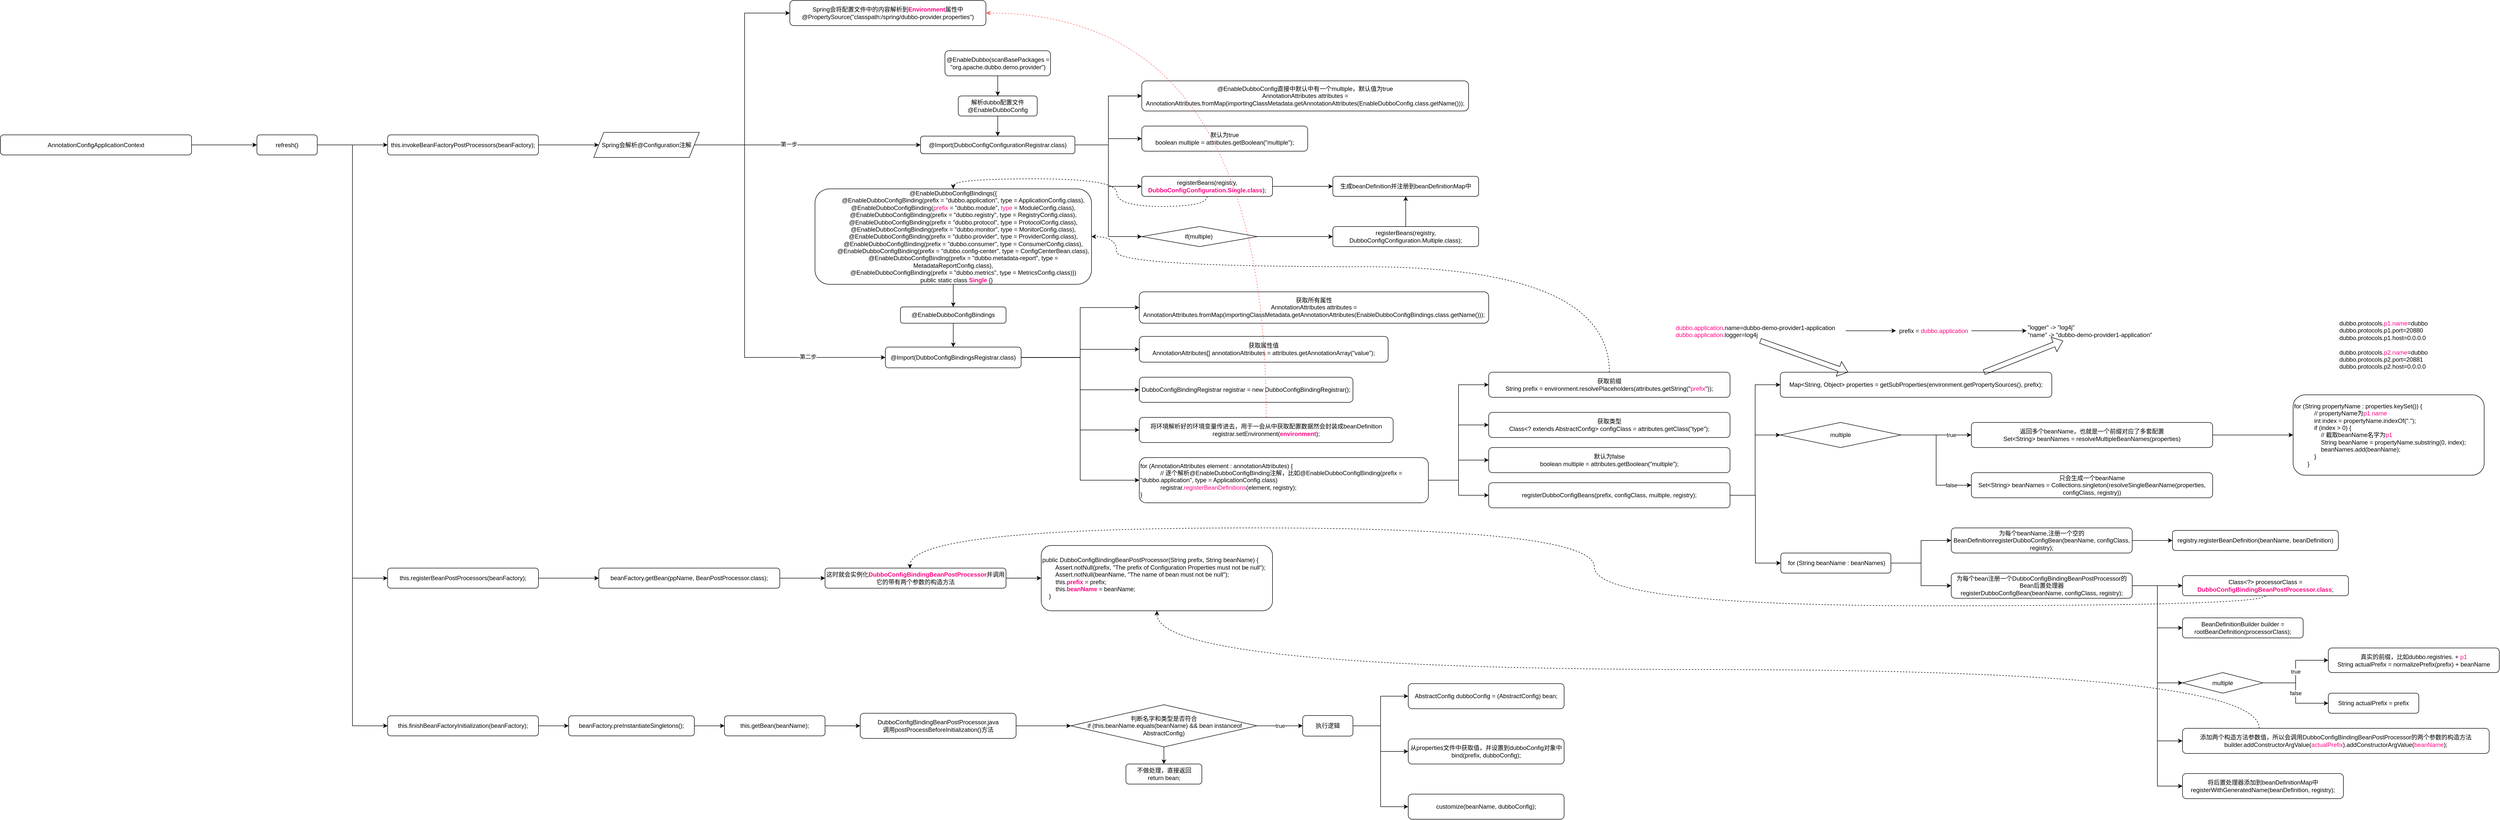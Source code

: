 <mxfile version="16.1.2" type="github">
  <diagram id="-ZOAbeim4-3QaTn0iV8p" name="第 1 页">
    <mxGraphModel dx="3327" dy="2156" grid="1" gridSize="10" guides="1" tooltips="1" connect="1" arrows="1" fold="1" page="1" pageScale="1" pageWidth="827" pageHeight="1169" math="0" shadow="0">
      <root>
        <mxCell id="0" />
        <mxCell id="1" parent="0" />
        <mxCell id="MlA-OAKGZCwKXPXbJSl6-5" style="edgeStyle=orthogonalEdgeStyle;rounded=0;orthogonalLoop=1;jettySize=auto;html=1;exitX=0.5;exitY=1;exitDx=0;exitDy=0;entryX=0.5;entryY=0;entryDx=0;entryDy=0;" edge="1" parent="1" source="MlA-OAKGZCwKXPXbJSl6-23" target="MlA-OAKGZCwKXPXbJSl6-26">
          <mxGeometry relative="1" as="geometry">
            <mxPoint x="500" y="230" as="sourcePoint" />
            <mxPoint x="620" y="225" as="targetPoint" />
          </mxGeometry>
        </mxCell>
        <mxCell id="MlA-OAKGZCwKXPXbJSl6-9" style="edgeStyle=orthogonalEdgeStyle;rounded=0;orthogonalLoop=1;jettySize=auto;html=1;exitX=1;exitY=0.5;exitDx=0;exitDy=0;entryX=0;entryY=0.5;entryDx=0;entryDy=0;" edge="1" parent="1" source="MlA-OAKGZCwKXPXbJSl6-28" target="MlA-OAKGZCwKXPXbJSl6-8">
          <mxGeometry relative="1" as="geometry">
            <mxPoint x="777" y="225" as="sourcePoint" />
          </mxGeometry>
        </mxCell>
        <mxCell id="MlA-OAKGZCwKXPXbJSl6-11" style="edgeStyle=orthogonalEdgeStyle;rounded=0;orthogonalLoop=1;jettySize=auto;html=1;exitX=1;exitY=0.5;exitDx=0;exitDy=0;" edge="1" parent="1" source="MlA-OAKGZCwKXPXbJSl6-28" target="MlA-OAKGZCwKXPXbJSl6-10">
          <mxGeometry relative="1" as="geometry">
            <mxPoint x="777" y="225" as="sourcePoint" />
          </mxGeometry>
        </mxCell>
        <mxCell id="MlA-OAKGZCwKXPXbJSl6-13" style="edgeStyle=orthogonalEdgeStyle;rounded=0;orthogonalLoop=1;jettySize=auto;html=1;exitX=1;exitY=0.5;exitDx=0;exitDy=0;entryX=0;entryY=0.5;entryDx=0;entryDy=0;" edge="1" parent="1" source="MlA-OAKGZCwKXPXbJSl6-28" target="MlA-OAKGZCwKXPXbJSl6-12">
          <mxGeometry relative="1" as="geometry">
            <mxPoint x="777" y="225" as="sourcePoint" />
          </mxGeometry>
        </mxCell>
        <mxCell id="MlA-OAKGZCwKXPXbJSl6-17" style="edgeStyle=orthogonalEdgeStyle;rounded=0;orthogonalLoop=1;jettySize=auto;html=1;exitX=1;exitY=0.5;exitDx=0;exitDy=0;entryX=0;entryY=0.5;entryDx=0;entryDy=0;" edge="1" parent="1" source="MlA-OAKGZCwKXPXbJSl6-28" target="MlA-OAKGZCwKXPXbJSl6-16">
          <mxGeometry relative="1" as="geometry">
            <mxPoint x="777" y="225" as="sourcePoint" />
          </mxGeometry>
        </mxCell>
        <mxCell id="MlA-OAKGZCwKXPXbJSl6-7" value="Spring会将配置文件中的内容解析到&lt;b&gt;&lt;font color=&quot;#ff0080&quot;&gt;Environment&lt;/font&gt;&lt;/b&gt;属性中&lt;br&gt;@PropertySource(&quot;classpath:/spring/dubbo-provider.properties&quot;)" style="rounded=1;whiteSpace=wrap;html=1;" vertex="1" parent="1">
          <mxGeometry x="200" y="-60" width="390" height="50" as="geometry" />
        </mxCell>
        <mxCell id="MlA-OAKGZCwKXPXbJSl6-8" value="&lt;div&gt;&lt;/div&gt;@EnableDubboConfig直接中默认中有一个multiple，默认值为true&lt;div&gt;AnnotationAttributes attributes = AnnotationAttributes.fromMap(&lt;span&gt;importingClassMetadata.getAnnotationAttributes(EnableDubboConfig.class.getName()));&lt;/span&gt;&lt;/div&gt;" style="rounded=1;whiteSpace=wrap;html=1;" vertex="1" parent="1">
          <mxGeometry x="900" y="100" width="650" height="60" as="geometry" />
        </mxCell>
        <mxCell id="MlA-OAKGZCwKXPXbJSl6-10" value="默认为true&lt;br&gt;boolean multiple = attributes.getBoolean(&quot;multiple&quot;);" style="rounded=1;whiteSpace=wrap;html=1;" vertex="1" parent="1">
          <mxGeometry x="900" y="190" width="330" height="50" as="geometry" />
        </mxCell>
        <mxCell id="MlA-OAKGZCwKXPXbJSl6-15" style="edgeStyle=orthogonalEdgeStyle;rounded=0;orthogonalLoop=1;jettySize=auto;html=1;exitX=1;exitY=0.5;exitDx=0;exitDy=0;" edge="1" parent="1" source="MlA-OAKGZCwKXPXbJSl6-12" target="MlA-OAKGZCwKXPXbJSl6-14">
          <mxGeometry relative="1" as="geometry" />
        </mxCell>
        <mxCell id="MlA-OAKGZCwKXPXbJSl6-32" style="edgeStyle=orthogonalEdgeStyle;rounded=0;orthogonalLoop=1;jettySize=auto;html=1;exitX=0.5;exitY=1;exitDx=0;exitDy=0;entryX=0.5;entryY=0;entryDx=0;entryDy=0;fontColor=#FF0080;dashed=1;curved=1;" edge="1" parent="1" source="MlA-OAKGZCwKXPXbJSl6-12" target="MlA-OAKGZCwKXPXbJSl6-31">
          <mxGeometry relative="1" as="geometry" />
        </mxCell>
        <mxCell id="MlA-OAKGZCwKXPXbJSl6-12" value="registerBeans(registry, &lt;font color=&quot;#ff0080&quot;&gt;&lt;b&gt;DubboConfigConfiguration.Single.class&lt;/b&gt;&lt;/font&gt;);" style="rounded=1;whiteSpace=wrap;html=1;" vertex="1" parent="1">
          <mxGeometry x="900" y="290" width="260" height="40" as="geometry" />
        </mxCell>
        <mxCell id="MlA-OAKGZCwKXPXbJSl6-14" value="生成beanDefinition并注册到beanDefinitionMap中" style="rounded=1;whiteSpace=wrap;html=1;" vertex="1" parent="1">
          <mxGeometry x="1280" y="290" width="290" height="40" as="geometry" />
        </mxCell>
        <mxCell id="MlA-OAKGZCwKXPXbJSl6-19" style="edgeStyle=orthogonalEdgeStyle;rounded=0;orthogonalLoop=1;jettySize=auto;html=1;exitX=1;exitY=0.5;exitDx=0;exitDy=0;" edge="1" parent="1" source="MlA-OAKGZCwKXPXbJSl6-16" target="MlA-OAKGZCwKXPXbJSl6-18">
          <mxGeometry relative="1" as="geometry" />
        </mxCell>
        <mxCell id="MlA-OAKGZCwKXPXbJSl6-16" value="&lt;span&gt;if(multiple)&amp;nbsp;&lt;/span&gt;" style="rhombus;whiteSpace=wrap;html=1;" vertex="1" parent="1">
          <mxGeometry x="900" y="390" width="230" height="40" as="geometry" />
        </mxCell>
        <mxCell id="MlA-OAKGZCwKXPXbJSl6-20" style="edgeStyle=orthogonalEdgeStyle;rounded=0;orthogonalLoop=1;jettySize=auto;html=1;exitX=0.5;exitY=0;exitDx=0;exitDy=0;entryX=0.5;entryY=1;entryDx=0;entryDy=0;" edge="1" parent="1" source="MlA-OAKGZCwKXPXbJSl6-18" target="MlA-OAKGZCwKXPXbJSl6-14">
          <mxGeometry relative="1" as="geometry" />
        </mxCell>
        <mxCell id="MlA-OAKGZCwKXPXbJSl6-18" value="registerBeans(registry, DubboConfigConfiguration.Multiple.class);" style="rounded=1;whiteSpace=wrap;html=1;" vertex="1" parent="1">
          <mxGeometry x="1280" y="390" width="290" height="40" as="geometry" />
        </mxCell>
        <mxCell id="MlA-OAKGZCwKXPXbJSl6-25" style="edgeStyle=orthogonalEdgeStyle;rounded=0;orthogonalLoop=1;jettySize=auto;html=1;exitX=1;exitY=0.5;exitDx=0;exitDy=0;" edge="1" parent="1" source="MlA-OAKGZCwKXPXbJSl6-22" target="MlA-OAKGZCwKXPXbJSl6-28">
          <mxGeometry relative="1" as="geometry">
            <mxPoint x="770" y="130" as="targetPoint" />
          </mxGeometry>
        </mxCell>
        <mxCell id="MlA-OAKGZCwKXPXbJSl6-38" value="第一步" style="edgeLabel;html=1;align=center;verticalAlign=middle;resizable=0;points=[];fontColor=#000000;" vertex="1" connectable="0" parent="MlA-OAKGZCwKXPXbJSl6-25">
          <mxGeometry x="-0.165" y="3" relative="1" as="geometry">
            <mxPoint y="1" as="offset" />
          </mxGeometry>
        </mxCell>
        <mxCell id="MlA-OAKGZCwKXPXbJSl6-39" style="edgeStyle=orthogonalEdgeStyle;rounded=0;orthogonalLoop=1;jettySize=auto;html=1;exitX=1;exitY=0.5;exitDx=0;exitDy=0;fontColor=#000000;entryX=0;entryY=0.5;entryDx=0;entryDy=0;" edge="1" parent="1" source="MlA-OAKGZCwKXPXbJSl6-22" target="MlA-OAKGZCwKXPXbJSl6-36">
          <mxGeometry relative="1" as="geometry">
            <Array as="points">
              <mxPoint x="110" y="228" />
              <mxPoint x="110" y="651" />
            </Array>
          </mxGeometry>
        </mxCell>
        <mxCell id="MlA-OAKGZCwKXPXbJSl6-40" value="第二步" style="edgeLabel;html=1;align=center;verticalAlign=middle;resizable=0;points=[];fontColor=#000000;" vertex="1" connectable="0" parent="MlA-OAKGZCwKXPXbJSl6-39">
          <mxGeometry x="0.834" y="2" relative="1" as="geometry">
            <mxPoint x="-88" as="offset" />
          </mxGeometry>
        </mxCell>
        <mxCell id="MlA-OAKGZCwKXPXbJSl6-113" style="edgeStyle=orthogonalEdgeStyle;rounded=0;orthogonalLoop=1;jettySize=auto;html=1;exitX=1;exitY=0.5;exitDx=0;exitDy=0;entryX=0;entryY=0.5;entryDx=0;entryDy=0;fontColor=#000000;" edge="1" parent="1" source="MlA-OAKGZCwKXPXbJSl6-22" target="MlA-OAKGZCwKXPXbJSl6-7">
          <mxGeometry relative="1" as="geometry" />
        </mxCell>
        <mxCell id="MlA-OAKGZCwKXPXbJSl6-22" value="Spring会解析@Configuration注解" style="shape=parallelogram;perimeter=parallelogramPerimeter;whiteSpace=wrap;html=1;fixedSize=1;" vertex="1" parent="1">
          <mxGeometry x="-190" y="202.5" width="210" height="50" as="geometry" />
        </mxCell>
        <mxCell id="MlA-OAKGZCwKXPXbJSl6-23" value="@EnableDubbo(scanBasePackages = &quot;org.apache.dubbo.demo.provider&quot;)" style="rounded=1;whiteSpace=wrap;html=1;" vertex="1" parent="1">
          <mxGeometry x="508.5" y="40" width="210" height="50" as="geometry" />
        </mxCell>
        <mxCell id="MlA-OAKGZCwKXPXbJSl6-24" style="edgeStyle=orthogonalEdgeStyle;rounded=0;orthogonalLoop=1;jettySize=auto;html=1;exitX=0.5;exitY=1;exitDx=0;exitDy=0;" edge="1" parent="1" source="MlA-OAKGZCwKXPXbJSl6-22" target="MlA-OAKGZCwKXPXbJSl6-22">
          <mxGeometry relative="1" as="geometry" />
        </mxCell>
        <mxCell id="MlA-OAKGZCwKXPXbJSl6-29" style="edgeStyle=orthogonalEdgeStyle;rounded=0;orthogonalLoop=1;jettySize=auto;html=1;exitX=0.5;exitY=1;exitDx=0;exitDy=0;entryX=0.5;entryY=0;entryDx=0;entryDy=0;" edge="1" parent="1" source="MlA-OAKGZCwKXPXbJSl6-26" target="MlA-OAKGZCwKXPXbJSl6-28">
          <mxGeometry relative="1" as="geometry" />
        </mxCell>
        <mxCell id="MlA-OAKGZCwKXPXbJSl6-26" value="解析dubbo配置文件&lt;br&gt;@EnableDubboConfig" style="rounded=1;whiteSpace=wrap;html=1;" vertex="1" parent="1">
          <mxGeometry x="535" y="130" width="157" height="40" as="geometry" />
        </mxCell>
        <mxCell id="MlA-OAKGZCwKXPXbJSl6-28" value="@Import(DubboConfigConfigurationRegistrar.class)" style="rounded=1;whiteSpace=wrap;html=1;" vertex="1" parent="1">
          <mxGeometry x="460" y="210" width="307" height="35" as="geometry" />
        </mxCell>
        <mxCell id="MlA-OAKGZCwKXPXbJSl6-35" style="edgeStyle=orthogonalEdgeStyle;rounded=0;orthogonalLoop=1;jettySize=auto;html=1;exitX=0.5;exitY=1;exitDx=0;exitDy=0;entryX=0.5;entryY=0;entryDx=0;entryDy=0;fontColor=#FF0080;" edge="1" parent="1" source="MlA-OAKGZCwKXPXbJSl6-31" target="MlA-OAKGZCwKXPXbJSl6-34">
          <mxGeometry relative="1" as="geometry" />
        </mxCell>
        <mxCell id="MlA-OAKGZCwKXPXbJSl6-31" value="&lt;div&gt;@EnableDubboConfigBindings({&lt;/div&gt;&lt;div&gt;&amp;nbsp; &amp;nbsp; &amp;nbsp; &amp;nbsp; &amp;nbsp; &amp;nbsp; @EnableDubboConfigBinding(prefix = &quot;dubbo.application&quot;, type = ApplicationConfig.class),&lt;/div&gt;&lt;div&gt;&amp;nbsp; &amp;nbsp; &amp;nbsp; &amp;nbsp; &amp;nbsp; &amp;nbsp; @EnableDubboConfigBinding(&lt;font color=&quot;#ff0080&quot;&gt;prefix &lt;/font&gt;= &quot;dubbo.module&quot;, &lt;font color=&quot;#ff0080&quot;&gt;type&lt;/font&gt; = ModuleConfig.class),&lt;/div&gt;&lt;div&gt;&amp;nbsp; &amp;nbsp; &amp;nbsp; &amp;nbsp; &amp;nbsp; &amp;nbsp; @EnableDubboConfigBinding(prefix = &quot;dubbo.registry&quot;, type = RegistryConfig.class),&lt;/div&gt;&lt;div&gt;&amp;nbsp; &amp;nbsp; &amp;nbsp; &amp;nbsp; &amp;nbsp; &amp;nbsp; @EnableDubboConfigBinding(prefix = &quot;dubbo.protocol&quot;, type = ProtocolConfig.class),&lt;/div&gt;&lt;div&gt;&amp;nbsp; &amp;nbsp; &amp;nbsp; &amp;nbsp; &amp;nbsp; &amp;nbsp; @EnableDubboConfigBinding(prefix = &quot;dubbo.monitor&quot;, type = MonitorConfig.class),&lt;/div&gt;&lt;div&gt;&amp;nbsp; &amp;nbsp; &amp;nbsp; &amp;nbsp; &amp;nbsp; &amp;nbsp; @EnableDubboConfigBinding(prefix = &quot;dubbo.provider&quot;, type = ProviderConfig.class),&lt;/div&gt;&lt;div&gt;&amp;nbsp; &amp;nbsp; &amp;nbsp; &amp;nbsp; &amp;nbsp; &amp;nbsp; @EnableDubboConfigBinding(prefix = &quot;dubbo.consumer&quot;, type = ConsumerConfig.class),&lt;/div&gt;&lt;div&gt;&amp;nbsp; &amp;nbsp; &amp;nbsp; &amp;nbsp; &amp;nbsp; &amp;nbsp; @EnableDubboConfigBinding(prefix = &quot;dubbo.config-center&quot;, type = ConfigCenterBean.class),&lt;/div&gt;&lt;div&gt;&amp;nbsp; &amp;nbsp; &amp;nbsp; &amp;nbsp; &amp;nbsp; &amp;nbsp; @EnableDubboConfigBinding(prefix = &quot;dubbo.metadata-report&quot;, type = MetadataReportConfig.class),&lt;/div&gt;&lt;div&gt;&amp;nbsp; &amp;nbsp; &amp;nbsp; &amp;nbsp; &amp;nbsp; &amp;nbsp; @EnableDubboConfigBinding(prefix = &quot;dubbo.metrics&quot;, type = MetricsConfig.class)&lt;span&gt;})&lt;/span&gt;&lt;/div&gt;&lt;div&gt;&amp;nbsp; &amp;nbsp; public static class &lt;font color=&quot;#ff0080&quot;&gt;&lt;b&gt;Single &lt;/b&gt;&lt;/font&gt;{&lt;span&gt;}&lt;/span&gt;&lt;/div&gt;" style="rounded=1;whiteSpace=wrap;html=1;" vertex="1" parent="1">
          <mxGeometry x="250" y="315" width="550" height="190" as="geometry" />
        </mxCell>
        <mxCell id="MlA-OAKGZCwKXPXbJSl6-37" style="edgeStyle=orthogonalEdgeStyle;rounded=0;orthogonalLoop=1;jettySize=auto;html=1;exitX=0.5;exitY=1;exitDx=0;exitDy=0;entryX=0.5;entryY=0;entryDx=0;entryDy=0;fontColor=#FF0080;" edge="1" parent="1" source="MlA-OAKGZCwKXPXbJSl6-34" target="MlA-OAKGZCwKXPXbJSl6-36">
          <mxGeometry relative="1" as="geometry" />
        </mxCell>
        <mxCell id="MlA-OAKGZCwKXPXbJSl6-34" value="@EnableDubboConfigBindings" style="rounded=1;whiteSpace=wrap;html=1;" vertex="1" parent="1">
          <mxGeometry x="420" y="550" width="210" height="32.5" as="geometry" />
        </mxCell>
        <mxCell id="MlA-OAKGZCwKXPXbJSl6-42" style="edgeStyle=orthogonalEdgeStyle;rounded=0;orthogonalLoop=1;jettySize=auto;html=1;exitX=1;exitY=0.5;exitDx=0;exitDy=0;entryX=0;entryY=0.5;entryDx=0;entryDy=0;fontColor=#000000;" edge="1" parent="1" source="MlA-OAKGZCwKXPXbJSl6-36" target="MlA-OAKGZCwKXPXbJSl6-41">
          <mxGeometry relative="1" as="geometry" />
        </mxCell>
        <mxCell id="MlA-OAKGZCwKXPXbJSl6-44" style="edgeStyle=orthogonalEdgeStyle;rounded=0;orthogonalLoop=1;jettySize=auto;html=1;exitX=1;exitY=0.5;exitDx=0;exitDy=0;fontColor=#000000;" edge="1" parent="1" source="MlA-OAKGZCwKXPXbJSl6-36" target="MlA-OAKGZCwKXPXbJSl6-43">
          <mxGeometry relative="1" as="geometry" />
        </mxCell>
        <mxCell id="MlA-OAKGZCwKXPXbJSl6-47" style="edgeStyle=orthogonalEdgeStyle;rounded=0;orthogonalLoop=1;jettySize=auto;html=1;exitX=1;exitY=0.5;exitDx=0;exitDy=0;entryX=0;entryY=0.5;entryDx=0;entryDy=0;fontColor=#000000;" edge="1" parent="1" source="MlA-OAKGZCwKXPXbJSl6-36" target="MlA-OAKGZCwKXPXbJSl6-45">
          <mxGeometry relative="1" as="geometry" />
        </mxCell>
        <mxCell id="MlA-OAKGZCwKXPXbJSl6-48" style="edgeStyle=orthogonalEdgeStyle;rounded=0;orthogonalLoop=1;jettySize=auto;html=1;exitX=1;exitY=0.5;exitDx=0;exitDy=0;entryX=0;entryY=0.5;entryDx=0;entryDy=0;fontColor=#000000;" edge="1" parent="1" source="MlA-OAKGZCwKXPXbJSl6-36" target="MlA-OAKGZCwKXPXbJSl6-46">
          <mxGeometry relative="1" as="geometry" />
        </mxCell>
        <mxCell id="MlA-OAKGZCwKXPXbJSl6-115" style="edgeStyle=orthogonalEdgeStyle;rounded=0;orthogonalLoop=1;jettySize=auto;html=1;exitX=1;exitY=0.5;exitDx=0;exitDy=0;entryX=0;entryY=0.5;entryDx=0;entryDy=0;fontColor=#FF0080;" edge="1" parent="1" source="MlA-OAKGZCwKXPXbJSl6-36" target="MlA-OAKGZCwKXPXbJSl6-49">
          <mxGeometry relative="1" as="geometry" />
        </mxCell>
        <mxCell id="MlA-OAKGZCwKXPXbJSl6-36" value="@Import(DubboConfigBindingsRegistrar.class)" style="rounded=1;whiteSpace=wrap;html=1;" vertex="1" parent="1">
          <mxGeometry x="390" y="630" width="270" height="41.25" as="geometry" />
        </mxCell>
        <mxCell id="MlA-OAKGZCwKXPXbJSl6-41" value="&lt;div&gt;获取所有属性&lt;/div&gt;&lt;div&gt;AnnotationAttributes attributes = AnnotationAttributes.fromMap(&lt;span&gt;importingClassMetadata.getAnnotationAttributes(EnableDubboConfigBindings.class.getName()));&lt;/span&gt;&lt;/div&gt;" style="rounded=1;whiteSpace=wrap;html=1;" vertex="1" parent="1">
          <mxGeometry x="895" y="520" width="695" height="62.5" as="geometry" />
        </mxCell>
        <mxCell id="MlA-OAKGZCwKXPXbJSl6-43" value="获取属性值&lt;br&gt;AnnotationAttributes[] annotationAttributes = attributes.getAnnotationArray(&quot;value&quot;);" style="rounded=1;whiteSpace=wrap;html=1;" vertex="1" parent="1">
          <mxGeometry x="895" y="608.75" width="495" height="51.25" as="geometry" />
        </mxCell>
        <mxCell id="MlA-OAKGZCwKXPXbJSl6-45" value="DubboConfigBindingRegistrar registrar = new DubboConfigBindingRegistrar();" style="rounded=1;whiteSpace=wrap;html=1;" vertex="1" parent="1">
          <mxGeometry x="895" y="690" width="425" height="50" as="geometry" />
        </mxCell>
        <mxCell id="MlA-OAKGZCwKXPXbJSl6-116" style="edgeStyle=orthogonalEdgeStyle;rounded=0;orthogonalLoop=1;jettySize=auto;html=1;exitX=0.5;exitY=0;exitDx=0;exitDy=0;entryX=1;entryY=0.5;entryDx=0;entryDy=0;fontColor=#FF0080;curved=1;dashed=1;strokeColor=#FF6666;" edge="1" parent="1" source="MlA-OAKGZCwKXPXbJSl6-46" target="MlA-OAKGZCwKXPXbJSl6-7">
          <mxGeometry relative="1" as="geometry" />
        </mxCell>
        <mxCell id="MlA-OAKGZCwKXPXbJSl6-46" value="将环境解析好的环境变量传进去，用于一会从中获取配置数据然会封装成beanDefinition&lt;br&gt;registrar.setEnvironment(&lt;font color=&quot;#ff0080&quot;&gt;&lt;b&gt;environment&lt;/b&gt;&lt;/font&gt;);" style="rounded=1;whiteSpace=wrap;html=1;" vertex="1" parent="1">
          <mxGeometry x="895" y="770" width="505" height="50" as="geometry" />
        </mxCell>
        <mxCell id="MlA-OAKGZCwKXPXbJSl6-51" style="edgeStyle=orthogonalEdgeStyle;rounded=0;orthogonalLoop=1;jettySize=auto;html=1;exitX=1;exitY=0.5;exitDx=0;exitDy=0;entryX=0;entryY=0.5;entryDx=0;entryDy=0;fontColor=#FF0080;" edge="1" parent="1" source="MlA-OAKGZCwKXPXbJSl6-49" target="MlA-OAKGZCwKXPXbJSl6-50">
          <mxGeometry relative="1" as="geometry" />
        </mxCell>
        <mxCell id="MlA-OAKGZCwKXPXbJSl6-56" style="edgeStyle=orthogonalEdgeStyle;rounded=0;orthogonalLoop=1;jettySize=auto;html=1;exitX=1;exitY=0.5;exitDx=0;exitDy=0;fontColor=#FF0080;entryX=0;entryY=0.5;entryDx=0;entryDy=0;" edge="1" parent="1" source="MlA-OAKGZCwKXPXbJSl6-49" target="MlA-OAKGZCwKXPXbJSl6-53">
          <mxGeometry relative="1" as="geometry" />
        </mxCell>
        <mxCell id="MlA-OAKGZCwKXPXbJSl6-57" style="edgeStyle=orthogonalEdgeStyle;rounded=0;orthogonalLoop=1;jettySize=auto;html=1;exitX=1;exitY=0.5;exitDx=0;exitDy=0;fontColor=#FF0080;" edge="1" parent="1" source="MlA-OAKGZCwKXPXbJSl6-49" target="MlA-OAKGZCwKXPXbJSl6-54">
          <mxGeometry relative="1" as="geometry" />
        </mxCell>
        <mxCell id="MlA-OAKGZCwKXPXbJSl6-58" style="edgeStyle=orthogonalEdgeStyle;rounded=0;orthogonalLoop=1;jettySize=auto;html=1;exitX=1;exitY=0.5;exitDx=0;exitDy=0;entryX=0;entryY=0.5;entryDx=0;entryDy=0;fontColor=#FF0080;" edge="1" parent="1" source="MlA-OAKGZCwKXPXbJSl6-49" target="MlA-OAKGZCwKXPXbJSl6-55">
          <mxGeometry relative="1" as="geometry" />
        </mxCell>
        <mxCell id="MlA-OAKGZCwKXPXbJSl6-49" value="&lt;div&gt;for (AnnotationAttributes element : annotationAttributes) {&lt;/div&gt;&lt;div&gt;&lt;span&gt;&amp;nbsp; &amp;nbsp; &amp;nbsp; &amp;nbsp; &amp;nbsp; &amp;nbsp; // 逐个解析@EnableDubboConfigBinding注解，比如@EnableDubboConfigBinding(prefix = &quot;dubbo.application&quot;, type = ApplicationConfig.class)&lt;/span&gt;&lt;br&gt;&lt;/div&gt;&lt;div&gt;&amp;nbsp; &amp;nbsp; &amp;nbsp; &amp;nbsp; &amp;nbsp; &amp;nbsp; registrar.&lt;font color=&quot;#ff0080&quot;&gt;registerBeanDefinitions&lt;/font&gt;(element, registry);&lt;/div&gt;&lt;div&gt;}&lt;/div&gt;" style="rounded=1;whiteSpace=wrap;html=1;align=left;" vertex="1" parent="1">
          <mxGeometry x="895" y="850" width="575" height="90" as="geometry" />
        </mxCell>
        <mxCell id="MlA-OAKGZCwKXPXbJSl6-52" style="edgeStyle=orthogonalEdgeStyle;rounded=0;orthogonalLoop=1;jettySize=auto;html=1;exitX=0.5;exitY=0;exitDx=0;exitDy=0;entryX=1;entryY=0.5;entryDx=0;entryDy=0;fontColor=#FF0080;curved=1;dashed=1;" edge="1" parent="1" source="MlA-OAKGZCwKXPXbJSl6-50" target="MlA-OAKGZCwKXPXbJSl6-31">
          <mxGeometry relative="1" as="geometry">
            <Array as="points">
              <mxPoint x="1830" y="470" />
              <mxPoint x="850" y="470" />
              <mxPoint x="850" y="410" />
            </Array>
          </mxGeometry>
        </mxCell>
        <mxCell id="MlA-OAKGZCwKXPXbJSl6-50" value="获取前缀&lt;br&gt;String prefix = environment.resolvePlaceholders(attributes.getString(&quot;&lt;font color=&quot;#ff0080&quot;&gt;prefix&lt;/font&gt;&quot;));" style="rounded=1;whiteSpace=wrap;html=1;" vertex="1" parent="1">
          <mxGeometry x="1590" y="680" width="480" height="50" as="geometry" />
        </mxCell>
        <mxCell id="MlA-OAKGZCwKXPXbJSl6-53" value="获取类型&lt;br&gt;Class&amp;lt;? extends AbstractConfig&amp;gt; configClass = attributes.getClass(&quot;type&quot;);" style="rounded=1;whiteSpace=wrap;html=1;" vertex="1" parent="1">
          <mxGeometry x="1590" y="760" width="480" height="50" as="geometry" />
        </mxCell>
        <mxCell id="MlA-OAKGZCwKXPXbJSl6-54" value="默认为false&lt;br&gt;boolean multiple = attributes.getBoolean(&quot;multiple&quot;);" style="rounded=1;whiteSpace=wrap;html=1;" vertex="1" parent="1">
          <mxGeometry x="1590" y="830" width="480" height="50" as="geometry" />
        </mxCell>
        <mxCell id="MlA-OAKGZCwKXPXbJSl6-60" style="edgeStyle=orthogonalEdgeStyle;rounded=0;orthogonalLoop=1;jettySize=auto;html=1;exitX=1;exitY=0.5;exitDx=0;exitDy=0;entryX=0;entryY=0.5;entryDx=0;entryDy=0;fontColor=#FF0080;" edge="1" parent="1" source="MlA-OAKGZCwKXPXbJSl6-55" target="MlA-OAKGZCwKXPXbJSl6-59">
          <mxGeometry relative="1" as="geometry" />
        </mxCell>
        <mxCell id="MlA-OAKGZCwKXPXbJSl6-71" style="edgeStyle=orthogonalEdgeStyle;rounded=0;orthogonalLoop=1;jettySize=auto;html=1;exitX=1;exitY=0.5;exitDx=0;exitDy=0;entryX=0;entryY=0.5;entryDx=0;entryDy=0;fontColor=#000000;" edge="1" parent="1" source="MlA-OAKGZCwKXPXbJSl6-55" target="MlA-OAKGZCwKXPXbJSl6-70">
          <mxGeometry relative="1" as="geometry" />
        </mxCell>
        <mxCell id="MlA-OAKGZCwKXPXbJSl6-82" style="edgeStyle=orthogonalEdgeStyle;rounded=0;orthogonalLoop=1;jettySize=auto;html=1;exitX=1;exitY=0.5;exitDx=0;exitDy=0;entryX=0;entryY=0.5;entryDx=0;entryDy=0;fontColor=#FF0080;" edge="1" parent="1" source="MlA-OAKGZCwKXPXbJSl6-55" target="MlA-OAKGZCwKXPXbJSl6-81">
          <mxGeometry relative="1" as="geometry" />
        </mxCell>
        <mxCell id="MlA-OAKGZCwKXPXbJSl6-55" value="registerDubboConfigBeans(prefix, configClass, multiple, registry);" style="rounded=1;whiteSpace=wrap;html=1;" vertex="1" parent="1">
          <mxGeometry x="1590" y="900" width="480" height="50" as="geometry" />
        </mxCell>
        <mxCell id="MlA-OAKGZCwKXPXbJSl6-59" value="Map&amp;lt;String, Object&amp;gt; properties = getSubProperties(environment.getPropertySources(), prefix);" style="rounded=1;whiteSpace=wrap;html=1;" vertex="1" parent="1">
          <mxGeometry x="2170" y="680" width="540" height="50" as="geometry" />
        </mxCell>
        <mxCell id="MlA-OAKGZCwKXPXbJSl6-62" value="&quot;logger&quot; -&amp;gt; &quot;log4j&quot;&lt;br&gt;&quot;name&quot; -&amp;gt; &quot;dubbo-demo-provider1-application&quot;" style="text;html=1;strokeColor=none;fillColor=none;align=left;verticalAlign=middle;whiteSpace=wrap;rounded=0;fontColor=#000000;" vertex="1" parent="1">
          <mxGeometry x="2660" y="577.5" width="290" height="40" as="geometry" />
        </mxCell>
        <mxCell id="MlA-OAKGZCwKXPXbJSl6-67" style="edgeStyle=orthogonalEdgeStyle;rounded=0;orthogonalLoop=1;jettySize=auto;html=1;exitX=1;exitY=0.5;exitDx=0;exitDy=0;fontColor=#000000;" edge="1" parent="1" source="MlA-OAKGZCwKXPXbJSl6-63" target="MlA-OAKGZCwKXPXbJSl6-66">
          <mxGeometry relative="1" as="geometry" />
        </mxCell>
        <mxCell id="MlA-OAKGZCwKXPXbJSl6-63" value="&lt;font color=&quot;#ff0080&quot;&gt;dubbo.application&lt;/font&gt;.name=dubbo-demo-provider1-application&lt;br&gt;&lt;font color=&quot;#ff0080&quot;&gt;dubbo.application&lt;/font&gt;.logger=log4j" style="text;whiteSpace=wrap;html=1;fontColor=#000000;" vertex="1" parent="1">
          <mxGeometry x="1960" y="577.5" width="340" height="40" as="geometry" />
        </mxCell>
        <mxCell id="MlA-OAKGZCwKXPXbJSl6-64" value="" style="shape=flexArrow;endArrow=classic;html=1;rounded=0;fontColor=#000000;exitX=0.5;exitY=1;exitDx=0;exitDy=0;entryX=0.25;entryY=0;entryDx=0;entryDy=0;" edge="1" parent="1" source="MlA-OAKGZCwKXPXbJSl6-63" target="MlA-OAKGZCwKXPXbJSl6-59">
          <mxGeometry width="50" height="50" relative="1" as="geometry">
            <mxPoint x="2270" y="680" as="sourcePoint" />
            <mxPoint x="2340" y="660" as="targetPoint" />
          </mxGeometry>
        </mxCell>
        <mxCell id="MlA-OAKGZCwKXPXbJSl6-65" value="" style="shape=flexArrow;endArrow=classic;html=1;rounded=0;fontColor=#000000;exitX=0.75;exitY=0;exitDx=0;exitDy=0;entryX=0.25;entryY=1;entryDx=0;entryDy=0;" edge="1" parent="1" source="MlA-OAKGZCwKXPXbJSl6-59" target="MlA-OAKGZCwKXPXbJSl6-62">
          <mxGeometry width="50" height="50" relative="1" as="geometry">
            <mxPoint x="2490" y="690" as="sourcePoint" />
            <mxPoint x="2540" y="640" as="targetPoint" />
          </mxGeometry>
        </mxCell>
        <mxCell id="MlA-OAKGZCwKXPXbJSl6-68" style="edgeStyle=orthogonalEdgeStyle;rounded=0;orthogonalLoop=1;jettySize=auto;html=1;exitX=1;exitY=0.5;exitDx=0;exitDy=0;fontColor=#000000;" edge="1" parent="1" source="MlA-OAKGZCwKXPXbJSl6-66" target="MlA-OAKGZCwKXPXbJSl6-62">
          <mxGeometry relative="1" as="geometry" />
        </mxCell>
        <mxCell id="MlA-OAKGZCwKXPXbJSl6-66" value="prefix = &lt;font color=&quot;#ff0080&quot;&gt;dubbo.application&lt;/font&gt;" style="text;html=1;strokeColor=none;fillColor=none;align=center;verticalAlign=middle;whiteSpace=wrap;rounded=0;fontColor=#000000;" vertex="1" parent="1">
          <mxGeometry x="2400" y="582.5" width="150" height="30" as="geometry" />
        </mxCell>
        <mxCell id="MlA-OAKGZCwKXPXbJSl6-73" value="true" style="edgeStyle=orthogonalEdgeStyle;rounded=0;orthogonalLoop=1;jettySize=auto;html=1;exitX=1;exitY=0.5;exitDx=0;exitDy=0;fontColor=#000000;" edge="1" parent="1" source="MlA-OAKGZCwKXPXbJSl6-70" target="MlA-OAKGZCwKXPXbJSl6-72">
          <mxGeometry x="0.429" relative="1" as="geometry">
            <mxPoint as="offset" />
          </mxGeometry>
        </mxCell>
        <mxCell id="MlA-OAKGZCwKXPXbJSl6-75" value="false" style="edgeStyle=orthogonalEdgeStyle;rounded=0;orthogonalLoop=1;jettySize=auto;html=1;exitX=1;exitY=0.5;exitDx=0;exitDy=0;entryX=0;entryY=0.5;entryDx=0;entryDy=0;fontColor=#000000;" edge="1" parent="1" source="MlA-OAKGZCwKXPXbJSl6-70" target="MlA-OAKGZCwKXPXbJSl6-74">
          <mxGeometry x="0.667" relative="1" as="geometry">
            <Array as="points">
              <mxPoint x="2480" y="805" />
              <mxPoint x="2480" y="905" />
            </Array>
            <mxPoint as="offset" />
          </mxGeometry>
        </mxCell>
        <mxCell id="MlA-OAKGZCwKXPXbJSl6-70" value="&lt;font color=&quot;#000000&quot;&gt;multiple&lt;/font&gt;" style="rhombus;whiteSpace=wrap;html=1;fontColor=#FF0080;" vertex="1" parent="1">
          <mxGeometry x="2170" y="780" width="240" height="50" as="geometry" />
        </mxCell>
        <mxCell id="MlA-OAKGZCwKXPXbJSl6-79" style="edgeStyle=orthogonalEdgeStyle;rounded=0;orthogonalLoop=1;jettySize=auto;html=1;exitX=1;exitY=0.5;exitDx=0;exitDy=0;entryX=0;entryY=0.5;entryDx=0;entryDy=0;fontColor=#000000;" edge="1" parent="1" source="MlA-OAKGZCwKXPXbJSl6-72" target="MlA-OAKGZCwKXPXbJSl6-78">
          <mxGeometry relative="1" as="geometry" />
        </mxCell>
        <mxCell id="MlA-OAKGZCwKXPXbJSl6-72" value="返回多个beanName，也就是一个前缀对应了多套配置&lt;br&gt;Set&amp;lt;String&amp;gt; beanNames =&amp;nbsp;resolveMultipleBeanNames(properties)" style="rounded=1;whiteSpace=wrap;html=1;" vertex="1" parent="1">
          <mxGeometry x="2550" y="780" width="480" height="50" as="geometry" />
        </mxCell>
        <mxCell id="MlA-OAKGZCwKXPXbJSl6-74" value="只会生成一个beanName&lt;br&gt;Set&amp;lt;String&amp;gt; beanNames =&amp;nbsp;Collections.singleton(resolveSingleBeanName(properties, configClass, registry))" style="rounded=1;whiteSpace=wrap;html=1;" vertex="1" parent="1">
          <mxGeometry x="2550" y="880" width="480" height="50" as="geometry" />
        </mxCell>
        <mxCell id="MlA-OAKGZCwKXPXbJSl6-78" value="&lt;div&gt;for (String propertyName : properties.keySet()) {&lt;/div&gt;&lt;div&gt;&amp;nbsp; &amp;nbsp; &amp;nbsp; &amp;nbsp; &amp;nbsp; &amp;nbsp; // propertyName为&lt;font color=&quot;#ff0080&quot;&gt;p1.name&lt;/font&gt;&lt;/div&gt;&lt;div&gt;&amp;nbsp; &amp;nbsp; &amp;nbsp; &amp;nbsp; &amp;nbsp; &amp;nbsp; int index = propertyName.indexOf(&quot;.&quot;);&lt;/div&gt;&lt;div&gt;&amp;nbsp; &amp;nbsp; &amp;nbsp; &amp;nbsp; &amp;nbsp; &amp;nbsp; if (index &amp;gt; 0) {&lt;/div&gt;&lt;div&gt;&amp;nbsp; &amp;nbsp; &amp;nbsp; &amp;nbsp; &amp;nbsp; &amp;nbsp; &amp;nbsp; &amp;nbsp; // 截取beanName名字为&lt;font color=&quot;#ff0080&quot;&gt;p1&lt;/font&gt;&lt;/div&gt;&lt;div&gt;&amp;nbsp; &amp;nbsp; &amp;nbsp; &amp;nbsp; &amp;nbsp; &amp;nbsp; &amp;nbsp; &amp;nbsp; String beanName = propertyName.substring(0, index);&lt;/div&gt;&lt;div&gt;&amp;nbsp; &amp;nbsp; &amp;nbsp; &amp;nbsp; &amp;nbsp; &amp;nbsp; &amp;nbsp; &amp;nbsp; beanNames.add(beanName);&lt;/div&gt;&lt;div&gt;&amp;nbsp; &amp;nbsp; &amp;nbsp; &amp;nbsp; &amp;nbsp; &amp;nbsp; }&lt;/div&gt;&lt;div&gt;&amp;nbsp; &amp;nbsp; &amp;nbsp; &amp;nbsp; }&lt;/div&gt;" style="rounded=1;whiteSpace=wrap;html=1;align=left;" vertex="1" parent="1">
          <mxGeometry x="3190" y="725" width="380" height="160" as="geometry" />
        </mxCell>
        <mxCell id="MlA-OAKGZCwKXPXbJSl6-80" value="dubbo.protocols.&lt;font color=&quot;#ff0080&quot;&gt;p1.name&lt;/font&gt;=dubbo&lt;br&gt;dubbo.protocols.p1.port=20880&lt;br&gt;dubbo.protocols.p1.host=0.0.0.0&lt;br&gt;&lt;br&gt;dubbo.protocols.&lt;font color=&quot;#ff0080&quot;&gt;p2.name&lt;/font&gt;=dubbo&lt;br&gt;dubbo.protocols.p2.port=20881&lt;br&gt;dubbo.protocols.p2.host=0.0.0.0" style="text;whiteSpace=wrap;html=1;fontColor=#000000;" vertex="1" parent="1">
          <mxGeometry x="3280" y="569.38" width="200" height="130" as="geometry" />
        </mxCell>
        <mxCell id="MlA-OAKGZCwKXPXbJSl6-86" style="edgeStyle=orthogonalEdgeStyle;rounded=0;orthogonalLoop=1;jettySize=auto;html=1;exitX=1;exitY=0.5;exitDx=0;exitDy=0;entryX=0;entryY=0.5;entryDx=0;entryDy=0;fontColor=#FF0080;" edge="1" parent="1" source="MlA-OAKGZCwKXPXbJSl6-81" target="MlA-OAKGZCwKXPXbJSl6-83">
          <mxGeometry relative="1" as="geometry" />
        </mxCell>
        <mxCell id="MlA-OAKGZCwKXPXbJSl6-87" style="edgeStyle=orthogonalEdgeStyle;rounded=0;orthogonalLoop=1;jettySize=auto;html=1;exitX=1;exitY=0.5;exitDx=0;exitDy=0;entryX=0;entryY=0.5;entryDx=0;entryDy=0;fontColor=#FF0080;" edge="1" parent="1" source="MlA-OAKGZCwKXPXbJSl6-81" target="MlA-OAKGZCwKXPXbJSl6-84">
          <mxGeometry relative="1" as="geometry" />
        </mxCell>
        <mxCell id="MlA-OAKGZCwKXPXbJSl6-81" value="&amp;nbsp;for (String beanName : beanNames)" style="rounded=1;whiteSpace=wrap;html=1;" vertex="1" parent="1">
          <mxGeometry x="2171" y="1040" width="219" height="40" as="geometry" />
        </mxCell>
        <mxCell id="MlA-OAKGZCwKXPXbJSl6-89" style="edgeStyle=orthogonalEdgeStyle;rounded=0;orthogonalLoop=1;jettySize=auto;html=1;exitX=1;exitY=0.5;exitDx=0;exitDy=0;fontColor=#FF0080;" edge="1" parent="1" source="MlA-OAKGZCwKXPXbJSl6-83" target="MlA-OAKGZCwKXPXbJSl6-88">
          <mxGeometry relative="1" as="geometry" />
        </mxCell>
        <mxCell id="MlA-OAKGZCwKXPXbJSl6-83" value="为每个beanName,注册一个空的BeanDefinitionregisterDubboConfigBean(beanName, configClass, registry);" style="rounded=1;whiteSpace=wrap;html=1;" vertex="1" parent="1">
          <mxGeometry x="2510" y="990" width="360" height="50" as="geometry" />
        </mxCell>
        <mxCell id="MlA-OAKGZCwKXPXbJSl6-91" style="edgeStyle=orthogonalEdgeStyle;rounded=0;orthogonalLoop=1;jettySize=auto;html=1;exitX=1;exitY=0.5;exitDx=0;exitDy=0;fontColor=#FF0080;entryX=0;entryY=0.5;entryDx=0;entryDy=0;" edge="1" parent="1" source="MlA-OAKGZCwKXPXbJSl6-84" target="MlA-OAKGZCwKXPXbJSl6-90">
          <mxGeometry relative="1" as="geometry" />
        </mxCell>
        <mxCell id="MlA-OAKGZCwKXPXbJSl6-93" style="edgeStyle=orthogonalEdgeStyle;rounded=0;orthogonalLoop=1;jettySize=auto;html=1;exitX=1;exitY=0.5;exitDx=0;exitDy=0;entryX=0;entryY=0.5;entryDx=0;entryDy=0;fontColor=#FF0080;" edge="1" parent="1" source="MlA-OAKGZCwKXPXbJSl6-84" target="MlA-OAKGZCwKXPXbJSl6-92">
          <mxGeometry relative="1" as="geometry" />
        </mxCell>
        <mxCell id="MlA-OAKGZCwKXPXbJSl6-100" style="edgeStyle=orthogonalEdgeStyle;rounded=0;orthogonalLoop=1;jettySize=auto;html=1;exitX=1;exitY=0.5;exitDx=0;exitDy=0;entryX=0;entryY=0.5;entryDx=0;entryDy=0;fontColor=#000000;" edge="1" parent="1" source="MlA-OAKGZCwKXPXbJSl6-84" target="MlA-OAKGZCwKXPXbJSl6-99">
          <mxGeometry relative="1" as="geometry" />
        </mxCell>
        <mxCell id="MlA-OAKGZCwKXPXbJSl6-102" style="edgeStyle=orthogonalEdgeStyle;rounded=0;orthogonalLoop=1;jettySize=auto;html=1;exitX=1;exitY=0.5;exitDx=0;exitDy=0;entryX=0;entryY=0.5;entryDx=0;entryDy=0;fontColor=#FF0080;" edge="1" parent="1" source="MlA-OAKGZCwKXPXbJSl6-84" target="MlA-OAKGZCwKXPXbJSl6-101">
          <mxGeometry relative="1" as="geometry" />
        </mxCell>
        <mxCell id="MlA-OAKGZCwKXPXbJSl6-104" style="edgeStyle=orthogonalEdgeStyle;rounded=0;orthogonalLoop=1;jettySize=auto;html=1;exitX=1;exitY=0.5;exitDx=0;exitDy=0;entryX=0;entryY=0.5;entryDx=0;entryDy=0;fontColor=#FF0080;" edge="1" parent="1" source="MlA-OAKGZCwKXPXbJSl6-84" target="MlA-OAKGZCwKXPXbJSl6-103">
          <mxGeometry relative="1" as="geometry" />
        </mxCell>
        <mxCell id="MlA-OAKGZCwKXPXbJSl6-84" value="为每个bean注册一个DubboConfigBindingBeanPostProcessor的Bean后置处理器&lt;br&gt;registerDubboConfigBean(beanName, configClass, registry);" style="rounded=1;whiteSpace=wrap;html=1;" vertex="1" parent="1">
          <mxGeometry x="2510" y="1080" width="360" height="50" as="geometry" />
        </mxCell>
        <mxCell id="MlA-OAKGZCwKXPXbJSl6-88" value="registry.registerBeanDefinition(beanName, beanDefinition)" style="rounded=1;whiteSpace=wrap;html=1;" vertex="1" parent="1">
          <mxGeometry x="2950" y="995" width="330" height="40" as="geometry" />
        </mxCell>
        <mxCell id="MlA-OAKGZCwKXPXbJSl6-90" value="BeanDefinitionBuilder builder = rootBeanDefinition(processorClass);" style="rounded=1;whiteSpace=wrap;html=1;" vertex="1" parent="1">
          <mxGeometry x="2970" y="1169" width="240" height="40" as="geometry" />
        </mxCell>
        <mxCell id="MlA-OAKGZCwKXPXbJSl6-97" value="true" style="edgeStyle=orthogonalEdgeStyle;rounded=0;orthogonalLoop=1;jettySize=auto;html=1;exitX=1;exitY=0.5;exitDx=0;exitDy=0;fontColor=#000000;entryX=0;entryY=0.5;entryDx=0;entryDy=0;" edge="1" parent="1" source="MlA-OAKGZCwKXPXbJSl6-92" target="MlA-OAKGZCwKXPXbJSl6-94">
          <mxGeometry relative="1" as="geometry" />
        </mxCell>
        <mxCell id="MlA-OAKGZCwKXPXbJSl6-98" value="false" style="edgeStyle=orthogonalEdgeStyle;rounded=0;orthogonalLoop=1;jettySize=auto;html=1;exitX=1;exitY=0.5;exitDx=0;exitDy=0;entryX=0;entryY=0.5;entryDx=0;entryDy=0;fontColor=#000000;" edge="1" parent="1" source="MlA-OAKGZCwKXPXbJSl6-92" target="MlA-OAKGZCwKXPXbJSl6-95">
          <mxGeometry relative="1" as="geometry" />
        </mxCell>
        <mxCell id="MlA-OAKGZCwKXPXbJSl6-92" value="&lt;font color=&quot;#000000&quot;&gt;multiple&lt;/font&gt;" style="rhombus;whiteSpace=wrap;html=1;fontColor=#FF0080;" vertex="1" parent="1">
          <mxGeometry x="2970" y="1278" width="160" height="41" as="geometry" />
        </mxCell>
        <mxCell id="MlA-OAKGZCwKXPXbJSl6-94" value="真实的前缀，比如dubbo.registries. +&amp;nbsp;&lt;span style=&quot;color: rgb(255 , 0 , 128) ; text-align: left&quot;&gt;p1&lt;/span&gt;&lt;br&gt;String actualPrefix =&amp;nbsp;normalizePrefix(prefix) + beanName" style="rounded=1;whiteSpace=wrap;html=1;" vertex="1" parent="1">
          <mxGeometry x="3260" y="1229" width="340" height="49" as="geometry" />
        </mxCell>
        <mxCell id="MlA-OAKGZCwKXPXbJSl6-95" value="String actualPrefix =&amp;nbsp;prefix" style="rounded=1;whiteSpace=wrap;html=1;" vertex="1" parent="1">
          <mxGeometry x="3260" y="1319" width="180" height="40" as="geometry" />
        </mxCell>
        <mxCell id="MlA-OAKGZCwKXPXbJSl6-124" style="edgeStyle=orthogonalEdgeStyle;curved=1;rounded=0;orthogonalLoop=1;jettySize=auto;html=1;exitX=0.25;exitY=0;exitDx=0;exitDy=0;entryX=0.5;entryY=1;entryDx=0;entryDy=0;dashed=1;fontColor=#FF0080;strokeColor=#000000;" edge="1" parent="1" source="MlA-OAKGZCwKXPXbJSl6-99" target="MlA-OAKGZCwKXPXbJSl6-121">
          <mxGeometry relative="1" as="geometry" />
        </mxCell>
        <mxCell id="MlA-OAKGZCwKXPXbJSl6-99" value="添加两个构造方法参数值，所以会调用DubboConfigBindingBeanPostProcessor的两个参数的构造方法&lt;br&gt;builder.addConstructorArgValue(&lt;font color=&quot;#ff0080&quot;&gt;actualPrefix&lt;/font&gt;).addConstructorArgValue(&lt;font color=&quot;#ff0080&quot;&gt;beanName&lt;/font&gt;);" style="rounded=1;whiteSpace=wrap;html=1;" vertex="1" parent="1">
          <mxGeometry x="2970" y="1389" width="610" height="50" as="geometry" />
        </mxCell>
        <mxCell id="MlA-OAKGZCwKXPXbJSl6-101" value="将后置处理器添加到beanDefinitionMap中&lt;br&gt;registerWithGeneratedName(beanDefinition, registry);" style="rounded=1;whiteSpace=wrap;html=1;" vertex="1" parent="1">
          <mxGeometry x="2970" y="1479" width="320" height="50" as="geometry" />
        </mxCell>
        <mxCell id="MlA-OAKGZCwKXPXbJSl6-123" style="edgeStyle=orthogonalEdgeStyle;rounded=0;orthogonalLoop=1;jettySize=auto;html=1;exitX=0.5;exitY=1;exitDx=0;exitDy=0;entryX=0.469;entryY=0.026;entryDx=0;entryDy=0;entryPerimeter=0;fontColor=#FF0080;strokeColor=#000000;dashed=1;curved=1;" edge="1" parent="1" source="MlA-OAKGZCwKXPXbJSl6-103" target="MlA-OAKGZCwKXPXbJSl6-119">
          <mxGeometry relative="1" as="geometry">
            <Array as="points">
              <mxPoint x="3135" y="1145" />
              <mxPoint x="1800" y="1145" />
              <mxPoint x="1800" y="990" />
              <mxPoint x="439" y="990" />
            </Array>
          </mxGeometry>
        </mxCell>
        <mxCell id="MlA-OAKGZCwKXPXbJSl6-103" value="Class&amp;lt;?&amp;gt; processorClass = &lt;font color=&quot;#ff0080&quot;&gt;&lt;b&gt;DubboConfigBindingBeanPostProcessor.class&lt;/b&gt;&lt;/font&gt;;" style="rounded=1;whiteSpace=wrap;html=1;" vertex="1" parent="1">
          <mxGeometry x="2970" y="1085" width="330" height="40" as="geometry" />
        </mxCell>
        <mxCell id="MlA-OAKGZCwKXPXbJSl6-109" style="edgeStyle=orthogonalEdgeStyle;rounded=0;orthogonalLoop=1;jettySize=auto;html=1;exitX=1;exitY=0.5;exitDx=0;exitDy=0;fontColor=#000000;" edge="1" parent="1" source="MlA-OAKGZCwKXPXbJSl6-105" target="MlA-OAKGZCwKXPXbJSl6-108">
          <mxGeometry relative="1" as="geometry" />
        </mxCell>
        <mxCell id="MlA-OAKGZCwKXPXbJSl6-112" style="edgeStyle=orthogonalEdgeStyle;rounded=0;orthogonalLoop=1;jettySize=auto;html=1;exitX=1;exitY=0.5;exitDx=0;exitDy=0;entryX=0;entryY=0.5;entryDx=0;entryDy=0;fontColor=#000000;" edge="1" parent="1" source="MlA-OAKGZCwKXPXbJSl6-105" target="MlA-OAKGZCwKXPXbJSl6-110">
          <mxGeometry relative="1" as="geometry" />
        </mxCell>
        <mxCell id="MlA-OAKGZCwKXPXbJSl6-127" style="edgeStyle=orthogonalEdgeStyle;rounded=0;orthogonalLoop=1;jettySize=auto;html=1;exitX=1;exitY=0.5;exitDx=0;exitDy=0;entryX=0;entryY=0.5;entryDx=0;entryDy=0;fontColor=#FF0080;strokeColor=#000000;" edge="1" parent="1" source="MlA-OAKGZCwKXPXbJSl6-105" target="MlA-OAKGZCwKXPXbJSl6-125">
          <mxGeometry relative="1" as="geometry" />
        </mxCell>
        <mxCell id="MlA-OAKGZCwKXPXbJSl6-105" value="&lt;font color=&quot;#000000&quot;&gt;refresh()&lt;/font&gt;" style="rounded=1;whiteSpace=wrap;html=1;fontColor=#FF0080;" vertex="1" parent="1">
          <mxGeometry x="-860" y="207.5" width="120" height="40" as="geometry" />
        </mxCell>
        <mxCell id="MlA-OAKGZCwKXPXbJSl6-107" style="edgeStyle=orthogonalEdgeStyle;rounded=0;orthogonalLoop=1;jettySize=auto;html=1;exitX=1;exitY=0.5;exitDx=0;exitDy=0;fontColor=#000000;" edge="1" parent="1" source="MlA-OAKGZCwKXPXbJSl6-106" target="MlA-OAKGZCwKXPXbJSl6-105">
          <mxGeometry relative="1" as="geometry" />
        </mxCell>
        <mxCell id="MlA-OAKGZCwKXPXbJSl6-106" value="&lt;font color=&quot;#000000&quot;&gt;AnnotationConfigApplicationContext&lt;/font&gt;" style="rounded=1;whiteSpace=wrap;html=1;fontColor=#FF0080;" vertex="1" parent="1">
          <mxGeometry x="-1370" y="207.5" width="380" height="40" as="geometry" />
        </mxCell>
        <mxCell id="MlA-OAKGZCwKXPXbJSl6-111" style="edgeStyle=orthogonalEdgeStyle;rounded=0;orthogonalLoop=1;jettySize=auto;html=1;exitX=1;exitY=0.5;exitDx=0;exitDy=0;fontColor=#000000;" edge="1" parent="1" source="MlA-OAKGZCwKXPXbJSl6-108" target="MlA-OAKGZCwKXPXbJSl6-22">
          <mxGeometry relative="1" as="geometry" />
        </mxCell>
        <mxCell id="MlA-OAKGZCwKXPXbJSl6-108" value="&lt;font color=&quot;#000000&quot;&gt;this.invokeBeanFactoryPostProcessors(beanFactory);&lt;/font&gt;" style="rounded=1;whiteSpace=wrap;html=1;fontColor=#FF0080;" vertex="1" parent="1">
          <mxGeometry x="-600" y="207.5" width="300" height="40" as="geometry" />
        </mxCell>
        <mxCell id="MlA-OAKGZCwKXPXbJSl6-118" style="edgeStyle=orthogonalEdgeStyle;rounded=0;orthogonalLoop=1;jettySize=auto;html=1;exitX=1;exitY=0.5;exitDx=0;exitDy=0;fontColor=#FF0080;strokeColor=#000000;" edge="1" parent="1" source="MlA-OAKGZCwKXPXbJSl6-110" target="MlA-OAKGZCwKXPXbJSl6-117">
          <mxGeometry relative="1" as="geometry" />
        </mxCell>
        <mxCell id="MlA-OAKGZCwKXPXbJSl6-110" value="&lt;font color=&quot;#000000&quot;&gt;this.registerBeanPostProcessors(beanFactory);&lt;/font&gt;" style="rounded=1;whiteSpace=wrap;html=1;fontColor=#FF0080;" vertex="1" parent="1">
          <mxGeometry x="-600" y="1070" width="300" height="40" as="geometry" />
        </mxCell>
        <mxCell id="MlA-OAKGZCwKXPXbJSl6-120" style="edgeStyle=orthogonalEdgeStyle;rounded=0;orthogonalLoop=1;jettySize=auto;html=1;exitX=1;exitY=0.5;exitDx=0;exitDy=0;fontColor=#FF0080;strokeColor=#000000;" edge="1" parent="1" source="MlA-OAKGZCwKXPXbJSl6-117" target="MlA-OAKGZCwKXPXbJSl6-119">
          <mxGeometry relative="1" as="geometry" />
        </mxCell>
        <mxCell id="MlA-OAKGZCwKXPXbJSl6-117" value="&lt;font color=&quot;#000000&quot;&gt;beanFactory.getBean(ppName, BeanPostProcessor.class);&lt;/font&gt;" style="rounded=1;whiteSpace=wrap;html=1;fontColor=#FF0080;" vertex="1" parent="1">
          <mxGeometry x="-180" y="1070" width="360" height="40" as="geometry" />
        </mxCell>
        <mxCell id="MlA-OAKGZCwKXPXbJSl6-122" style="edgeStyle=orthogonalEdgeStyle;rounded=0;orthogonalLoop=1;jettySize=auto;html=1;exitX=1;exitY=0.5;exitDx=0;exitDy=0;fontColor=#000000;strokeColor=#000000;" edge="1" parent="1" source="MlA-OAKGZCwKXPXbJSl6-119" target="MlA-OAKGZCwKXPXbJSl6-121">
          <mxGeometry relative="1" as="geometry" />
        </mxCell>
        <mxCell id="MlA-OAKGZCwKXPXbJSl6-119" value="&lt;font color=&quot;#000000&quot;&gt;这时就会实例化&lt;/font&gt;&lt;b&gt;DubboConfigBindingBeanPostProcessor&lt;/b&gt;&lt;span style=&quot;color: rgb(0 , 0 , 0)&quot;&gt;并调用它的带有两个参数的构造方法&lt;/span&gt;" style="rounded=1;whiteSpace=wrap;html=1;fontColor=#FF0080;" vertex="1" parent="1">
          <mxGeometry x="270" y="1070" width="360" height="40" as="geometry" />
        </mxCell>
        <mxCell id="MlA-OAKGZCwKXPXbJSl6-121" value="&lt;div&gt;&lt;font color=&quot;#000000&quot;&gt;public DubboConfigBindingBeanPostProcessor(String prefix, String beanName) {&lt;/font&gt;&lt;/div&gt;&lt;div&gt;&lt;font color=&quot;#000000&quot;&gt;&amp;nbsp; &amp;nbsp; &amp;nbsp; &amp;nbsp; Assert.notNull(prefix, &quot;The prefix of Configuration Properties must not be null&quot;);&lt;/font&gt;&lt;/div&gt;&lt;div&gt;&lt;font color=&quot;#000000&quot;&gt;&amp;nbsp; &amp;nbsp; &amp;nbsp; &amp;nbsp; Assert.notNull(beanName, &quot;The name of bean must not be null&quot;);&lt;/font&gt;&lt;/div&gt;&lt;div&gt;&lt;font color=&quot;#000000&quot;&gt;&amp;nbsp; &amp;nbsp; &amp;nbsp; &amp;nbsp; this.&lt;/font&gt;&lt;b&gt;prefix &lt;/b&gt;&lt;font color=&quot;#000000&quot;&gt;= prefix;&lt;/font&gt;&lt;/div&gt;&lt;div&gt;&lt;font color=&quot;#000000&quot;&gt;&amp;nbsp; &amp;nbsp; &amp;nbsp; &amp;nbsp; this.&lt;/font&gt;&lt;b&gt;beanName &lt;/b&gt;&lt;font color=&quot;#000000&quot;&gt;= beanName;&lt;/font&gt;&lt;/div&gt;&lt;div&gt;&lt;font color=&quot;#000000&quot;&gt;&amp;nbsp; &amp;nbsp; }&lt;/font&gt;&lt;/div&gt;" style="rounded=1;whiteSpace=wrap;html=1;fontColor=#FF0080;align=left;" vertex="1" parent="1">
          <mxGeometry x="700" y="1025" width="460" height="130" as="geometry" />
        </mxCell>
        <mxCell id="MlA-OAKGZCwKXPXbJSl6-129" style="edgeStyle=orthogonalEdgeStyle;rounded=0;orthogonalLoop=1;jettySize=auto;html=1;exitX=1;exitY=0.5;exitDx=0;exitDy=0;fontColor=#FF0080;strokeColor=#000000;" edge="1" parent="1" source="MlA-OAKGZCwKXPXbJSl6-125" target="MlA-OAKGZCwKXPXbJSl6-128">
          <mxGeometry relative="1" as="geometry" />
        </mxCell>
        <mxCell id="MlA-OAKGZCwKXPXbJSl6-125" value="&lt;font color=&quot;#000000&quot;&gt;this.finishBeanFactoryInitialization(beanFactory);&lt;/font&gt;" style="rounded=1;whiteSpace=wrap;html=1;fontColor=#FF0080;" vertex="1" parent="1">
          <mxGeometry x="-600" y="1364" width="300" height="40" as="geometry" />
        </mxCell>
        <mxCell id="MlA-OAKGZCwKXPXbJSl6-131" style="edgeStyle=orthogonalEdgeStyle;rounded=0;orthogonalLoop=1;jettySize=auto;html=1;exitX=1;exitY=0.5;exitDx=0;exitDy=0;fontColor=#FF0080;strokeColor=#000000;" edge="1" parent="1" source="MlA-OAKGZCwKXPXbJSl6-128" target="MlA-OAKGZCwKXPXbJSl6-130">
          <mxGeometry relative="1" as="geometry" />
        </mxCell>
        <mxCell id="MlA-OAKGZCwKXPXbJSl6-128" value="&lt;font color=&quot;#000000&quot;&gt;beanFactory.preInstantiateSingletons();&lt;/font&gt;" style="rounded=1;whiteSpace=wrap;html=1;fontColor=#FF0080;" vertex="1" parent="1">
          <mxGeometry x="-240" y="1364" width="250" height="40" as="geometry" />
        </mxCell>
        <mxCell id="MlA-OAKGZCwKXPXbJSl6-133" style="edgeStyle=orthogonalEdgeStyle;rounded=0;orthogonalLoop=1;jettySize=auto;html=1;exitX=1;exitY=0.5;exitDx=0;exitDy=0;fontColor=#FF0080;strokeColor=#000000;" edge="1" parent="1" source="MlA-OAKGZCwKXPXbJSl6-130" target="MlA-OAKGZCwKXPXbJSl6-132">
          <mxGeometry relative="1" as="geometry" />
        </mxCell>
        <mxCell id="MlA-OAKGZCwKXPXbJSl6-130" value="&lt;font color=&quot;#000000&quot;&gt;this.getBean(beanName);&lt;/font&gt;" style="rounded=1;whiteSpace=wrap;html=1;fontColor=#FF0080;" vertex="1" parent="1">
          <mxGeometry x="70" y="1364" width="200" height="40" as="geometry" />
        </mxCell>
        <mxCell id="MlA-OAKGZCwKXPXbJSl6-135" style="edgeStyle=orthogonalEdgeStyle;rounded=0;orthogonalLoop=1;jettySize=auto;html=1;exitX=1;exitY=0.5;exitDx=0;exitDy=0;fontColor=#FF0080;strokeColor=#000000;" edge="1" parent="1" source="MlA-OAKGZCwKXPXbJSl6-132" target="MlA-OAKGZCwKXPXbJSl6-134">
          <mxGeometry relative="1" as="geometry" />
        </mxCell>
        <mxCell id="MlA-OAKGZCwKXPXbJSl6-132" value="&lt;font color=&quot;#000000&quot;&gt;DubboConfigBindingBeanPostProcessor.java&lt;br&gt;调用postProcessBeforeInitialization()方法&lt;/font&gt;" style="rounded=1;whiteSpace=wrap;html=1;fontColor=#FF0080;" vertex="1" parent="1">
          <mxGeometry x="340" y="1359" width="310" height="50" as="geometry" />
        </mxCell>
        <mxCell id="MlA-OAKGZCwKXPXbJSl6-137" value="true" style="edgeStyle=orthogonalEdgeStyle;rounded=0;orthogonalLoop=1;jettySize=auto;html=1;exitX=1;exitY=0.5;exitDx=0;exitDy=0;fontColor=#000000;strokeColor=#000000;" edge="1" parent="1" source="MlA-OAKGZCwKXPXbJSl6-134" target="MlA-OAKGZCwKXPXbJSl6-136">
          <mxGeometry relative="1" as="geometry" />
        </mxCell>
        <mxCell id="MlA-OAKGZCwKXPXbJSl6-139" style="edgeStyle=orthogonalEdgeStyle;rounded=0;orthogonalLoop=1;jettySize=auto;html=1;exitX=0.5;exitY=1;exitDx=0;exitDy=0;entryX=0.5;entryY=0;entryDx=0;entryDy=0;fontColor=#000000;strokeColor=#000000;" edge="1" parent="1" source="MlA-OAKGZCwKXPXbJSl6-134" target="MlA-OAKGZCwKXPXbJSl6-138">
          <mxGeometry relative="1" as="geometry" />
        </mxCell>
        <mxCell id="MlA-OAKGZCwKXPXbJSl6-134" value="&lt;font color=&quot;#000000&quot;&gt;判断名字和类型是否符合&lt;br&gt;&amp;nbsp;if (this.beanName.equals(beanName) &amp;amp;&amp;amp; bean instanceof AbstractConfig)&lt;/font&gt;" style="rhombus;whiteSpace=wrap;html=1;fontColor=#FF0080;" vertex="1" parent="1">
          <mxGeometry x="759" y="1342" width="370" height="84" as="geometry" />
        </mxCell>
        <mxCell id="MlA-OAKGZCwKXPXbJSl6-143" style="edgeStyle=orthogonalEdgeStyle;rounded=0;orthogonalLoop=1;jettySize=auto;html=1;exitX=1;exitY=0.5;exitDx=0;exitDy=0;fontColor=#000000;strokeColor=#000000;entryX=0;entryY=0.5;entryDx=0;entryDy=0;" edge="1" parent="1" source="MlA-OAKGZCwKXPXbJSl6-136" target="MlA-OAKGZCwKXPXbJSl6-140">
          <mxGeometry relative="1" as="geometry" />
        </mxCell>
        <mxCell id="MlA-OAKGZCwKXPXbJSl6-144" style="edgeStyle=orthogonalEdgeStyle;rounded=0;orthogonalLoop=1;jettySize=auto;html=1;exitX=1;exitY=0.5;exitDx=0;exitDy=0;entryX=0;entryY=0.5;entryDx=0;entryDy=0;fontColor=#000000;strokeColor=#000000;" edge="1" parent="1" source="MlA-OAKGZCwKXPXbJSl6-136" target="MlA-OAKGZCwKXPXbJSl6-141">
          <mxGeometry relative="1" as="geometry" />
        </mxCell>
        <mxCell id="MlA-OAKGZCwKXPXbJSl6-145" style="edgeStyle=orthogonalEdgeStyle;rounded=0;orthogonalLoop=1;jettySize=auto;html=1;exitX=1;exitY=0.5;exitDx=0;exitDy=0;entryX=0;entryY=0.5;entryDx=0;entryDy=0;fontColor=#000000;strokeColor=#000000;" edge="1" parent="1" source="MlA-OAKGZCwKXPXbJSl6-136" target="MlA-OAKGZCwKXPXbJSl6-142">
          <mxGeometry relative="1" as="geometry" />
        </mxCell>
        <mxCell id="MlA-OAKGZCwKXPXbJSl6-136" value="&lt;font color=&quot;#000000&quot;&gt;执行逻辑&lt;/font&gt;" style="rounded=1;whiteSpace=wrap;html=1;fontColor=#FF0080;" vertex="1" parent="1">
          <mxGeometry x="1220" y="1363.5" width="100" height="41" as="geometry" />
        </mxCell>
        <mxCell id="MlA-OAKGZCwKXPXbJSl6-138" value="&lt;font color=&quot;#000000&quot;&gt;不做处理，直接返回&lt;br&gt;return bean;&lt;/font&gt;" style="rounded=1;whiteSpace=wrap;html=1;fontColor=#FF0080;" vertex="1" parent="1">
          <mxGeometry x="868.5" y="1460" width="151" height="40" as="geometry" />
        </mxCell>
        <mxCell id="MlA-OAKGZCwKXPXbJSl6-140" value="&lt;font color=&quot;#000000&quot;&gt;AbstractConfig dubboConfig = (AbstractConfig) bean;&lt;/font&gt;" style="rounded=1;whiteSpace=wrap;html=1;fontColor=#FF0080;" vertex="1" parent="1">
          <mxGeometry x="1430" y="1300" width="310" height="50" as="geometry" />
        </mxCell>
        <mxCell id="MlA-OAKGZCwKXPXbJSl6-141" value="&lt;font color=&quot;#000000&quot;&gt;从properties文件中获取值，并设置到dubboConfig对象中bind(prefix, dubboConfig);&lt;/font&gt;" style="rounded=1;whiteSpace=wrap;html=1;fontColor=#FF0080;" vertex="1" parent="1">
          <mxGeometry x="1430" y="1410" width="310" height="50" as="geometry" />
        </mxCell>
        <mxCell id="MlA-OAKGZCwKXPXbJSl6-142" value="&lt;font color=&quot;#000000&quot;&gt;customize(beanName, dubboConfig);&lt;/font&gt;" style="rounded=1;whiteSpace=wrap;html=1;fontColor=#FF0080;" vertex="1" parent="1">
          <mxGeometry x="1430" y="1520" width="310" height="50" as="geometry" />
        </mxCell>
      </root>
    </mxGraphModel>
  </diagram>
</mxfile>
